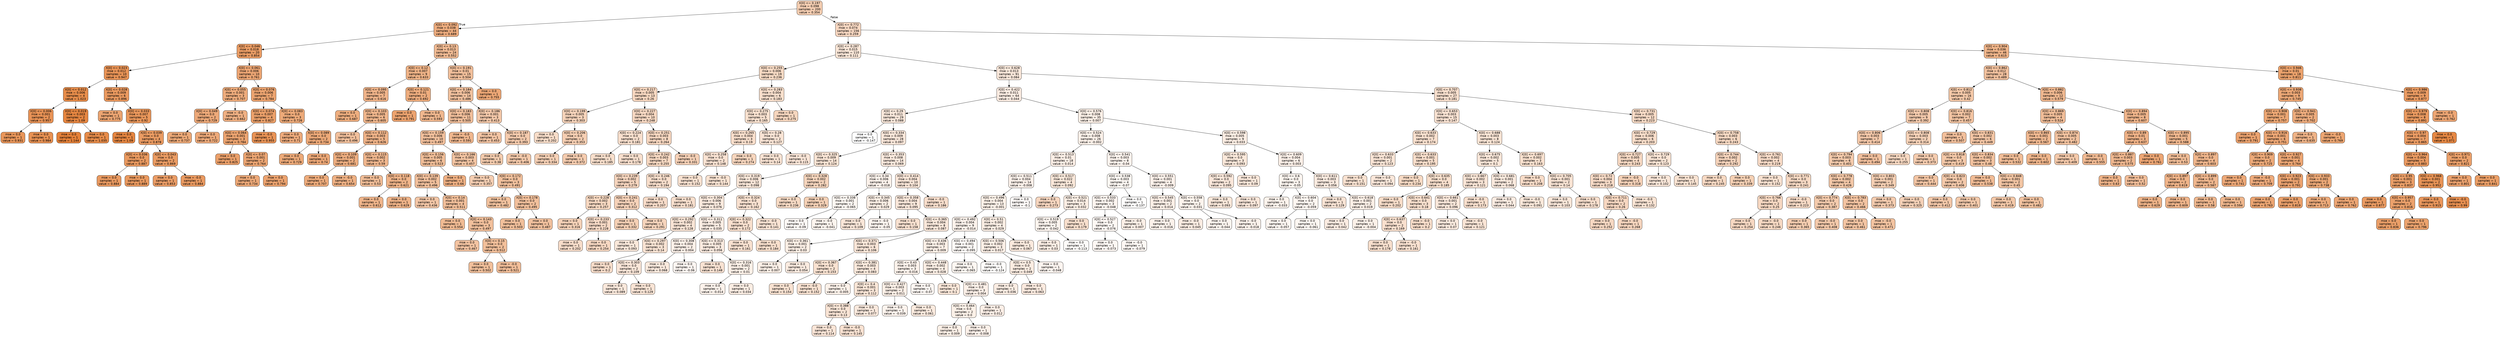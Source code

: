 digraph Tree {
node [shape=box, style="filled, rounded", color="black", fontname=helvetica] ;
edge [fontname=helvetica] ;
0 [label="X[0] <= 0.197\nmse = 0.098\nsamples = 200\nvalue = 0.354", fillcolor="#f5ceb2"] ;
1 [label="X[0] <= 0.092\nmse = 0.038\nsamples = 44\nvalue = 0.689", fillcolor="#eead7f"] ;
0 -> 1 [labeldistance=2.5, labelangle=45, headlabel="True"] ;
2 [label="X[0] <= 0.046\nmse = 0.018\nsamples = 20\nvalue = 0.854", fillcolor="#eb9d65"] ;
1 -> 2 ;
3 [label="X[0] <= 0.023\nmse = 0.012\nsamples = 10\nvalue = 0.947", fillcolor="#e99457"] ;
2 -> 3 ;
4 [label="X[0] <= 0.012\nmse = 0.006\nsamples = 4\nvalue = 1.023", fillcolor="#e78d4b"] ;
3 -> 4 ;
5 [label="X[0] <= 0.006\nmse = 0.001\nsamples = 2\nvalue = 0.957", fillcolor="#e99356"] ;
4 -> 5 ;
6 [label="mse = 0.0\nsamples = 1\nvalue = 0.931", fillcolor="#e9965a"] ;
5 -> 6 ;
7 [label="mse = 0.0\nsamples = 1\nvalue = 0.984", fillcolor="#e89152"] ;
5 -> 7 ;
8 [label="X[0] <= 0.019\nmse = 0.003\nsamples = 2\nvalue = 1.09", fillcolor="#e68641"] ;
4 -> 8 ;
9 [label="mse = 0.0\nsamples = 1\nvalue = 1.144", fillcolor="#e58139"] ;
8 -> 9 ;
10 [label="mse = 0.0\nsamples = 1\nvalue = 1.035", fillcolor="#e78c4a"] ;
8 -> 10 ;
11 [label="X[0] <= 0.028\nmse = 0.009\nsamples = 6\nvalue = 0.896", fillcolor="#ea995f"] ;
3 -> 11 ;
12 [label="mse = 0.0\nsamples = 1\nvalue = 0.775", fillcolor="#eca572"] ;
11 -> 12 ;
13 [label="X[0] <= 0.033\nmse = 0.007\nsamples = 5\nvalue = 0.92", fillcolor="#ea975b"] ;
11 -> 13 ;
14 [label="mse = 0.0\nsamples = 1\nvalue = 1.09", fillcolor="#e68641"] ;
13 -> 14 ;
15 [label="X[0] <= 0.039\nmse = 0.0\nsamples = 4\nvalue = 0.878", fillcolor="#ea9b62"] ;
13 -> 15 ;
16 [label="X[0] <= 0.036\nmse = 0.0\nsamples = 2\nvalue = 0.887", fillcolor="#ea9a60"] ;
15 -> 16 ;
17 [label="mse = 0.0\nsamples = 1\nvalue = 0.884", fillcolor="#ea9a61"] ;
16 -> 17 ;
18 [label="mse = 0.0\nsamples = 1\nvalue = 0.889", fillcolor="#ea9a60"] ;
16 -> 18 ;
19 [label="X[0] <= 0.043\nmse = 0.0\nsamples = 2\nvalue = 0.869", fillcolor="#eb9c63"] ;
15 -> 19 ;
20 [label="mse = 0.0\nsamples = 1\nvalue = 0.853", fillcolor="#eb9d66"] ;
19 -> 20 ;
21 [label="mse = -0.0\nsamples = 1\nvalue = 0.884", fillcolor="#ea9a61"] ;
19 -> 21 ;
22 [label="X[0] <= 0.061\nmse = 0.006\nsamples = 10\nvalue = 0.761", fillcolor="#eda674"] ;
2 -> 22 ;
23 [label="X[0] <= 0.055\nmse = 0.001\nsamples = 3\nvalue = 0.707", fillcolor="#eeac7c"] ;
22 -> 23 ;
24 [label="X[0] <= 0.049\nmse = 0.0\nsamples = 2\nvalue = 0.729", fillcolor="#eda979"] ;
23 -> 24 ;
25 [label="mse = 0.0\nsamples = 1\nvalue = 0.737", fillcolor="#eda977"] ;
24 -> 25 ;
26 [label="mse = 0.0\nsamples = 1\nvalue = 0.722", fillcolor="#eeaa7a"] ;
24 -> 26 ;
27 [label="mse = -0.0\nsamples = 1\nvalue = 0.662", fillcolor="#efb083"] ;
23 -> 27 ;
28 [label="X[0] <= 0.076\nmse = 0.006\nsamples = 7\nvalue = 0.784", fillcolor="#eca470"] ;
22 -> 28 ;
29 [label="X[0] <= 0.074\nmse = 0.007\nsamples = 4\nvalue = 0.827", fillcolor="#eba06a"] ;
28 -> 29 ;
30 [label="X[0] <= 0.064\nmse = 0.001\nsamples = 3\nvalue = 0.784", fillcolor="#eca470"] ;
29 -> 30 ;
31 [label="mse = 0.0\nsamples = 1\nvalue = 0.825", fillcolor="#eba06a"] ;
30 -> 31 ;
32 [label="X[0] <= 0.07\nmse = 0.001\nsamples = 2\nvalue = 0.764", fillcolor="#eda673"] ;
30 -> 32 ;
33 [label="mse = 0.0\nsamples = 1\nvalue = 0.734", fillcolor="#eda978"] ;
32 -> 33 ;
34 [label="mse = 0.0\nsamples = 1\nvalue = 0.794", fillcolor="#eca36f"] ;
32 -> 34 ;
35 [label="mse = -0.0\nsamples = 1\nvalue = 0.955", fillcolor="#e99356"] ;
29 -> 35 ;
36 [label="X[0] <= 0.083\nmse = 0.0\nsamples = 3\nvalue = 0.726", fillcolor="#edaa79"] ;
28 -> 36 ;
37 [label="mse = 0.0\nsamples = 1\nvalue = 0.71", fillcolor="#eeab7c"] ;
36 -> 37 ;
38 [label="X[0] <= 0.089\nmse = 0.0\nsamples = 2\nvalue = 0.734", fillcolor="#eda978"] ;
36 -> 38 ;
39 [label="mse = 0.0\nsamples = 1\nvalue = 0.729", fillcolor="#edaa79"] ;
38 -> 39 ;
40 [label="mse = 0.0\nsamples = 1\nvalue = 0.74", fillcolor="#eda877"] ;
38 -> 40 ;
41 [label="X[0] <= 0.13\nmse = 0.013\nsamples = 24\nvalue = 0.552", fillcolor="#f1bb94"] ;
1 -> 41 ;
42 [label="X[0] <= 0.12\nmse = 0.007\nsamples = 9\nvalue = 0.633", fillcolor="#efb387"] ;
41 -> 42 ;
43 [label="X[0] <= 0.095\nmse = 0.005\nsamples = 7\nvalue = 0.616", fillcolor="#f0b48a"] ;
42 -> 43 ;
44 [label="mse = 0.0\nsamples = 1\nvalue = 0.687", fillcolor="#eeae7f"] ;
43 -> 44 ;
45 [label="X[0] <= 0.103\nmse = 0.005\nsamples = 6\nvalue = 0.605", fillcolor="#f0b68c"] ;
43 -> 45 ;
46 [label="mse = 0.0\nsamples = 1\nvalue = 0.496", fillcolor="#f2c09c"] ;
45 -> 46 ;
47 [label="X[0] <= 0.112\nmse = 0.003\nsamples = 5\nvalue = 0.626", fillcolor="#efb388"] ;
45 -> 47 ;
48 [label="X[0] <= 0.109\nmse = 0.001\nsamples = 2\nvalue = 0.681", fillcolor="#eeae80"] ;
47 -> 48 ;
49 [label="mse = 0.0\nsamples = 1\nvalue = 0.707", fillcolor="#eeac7c"] ;
48 -> 49 ;
50 [label="mse = -0.0\nsamples = 1\nvalue = 0.654", fillcolor="#efb184"] ;
48 -> 50 ;
51 [label="X[0] <= 0.115\nmse = 0.002\nsamples = 3\nvalue = 0.59", fillcolor="#f0b78e"] ;
47 -> 51 ;
52 [label="mse = 0.0\nsamples = 1\nvalue = 0.53", fillcolor="#f1bd97"] ;
51 -> 52 ;
53 [label="X[0] <= 0.118\nmse = 0.0\nsamples = 2\nvalue = 0.621", fillcolor="#f0b489"] ;
51 -> 53 ;
54 [label="mse = 0.0\nsamples = 1\nvalue = 0.612", fillcolor="#f0b58b"] ;
53 -> 54 ;
55 [label="mse = 0.0\nsamples = 1\nvalue = 0.629", fillcolor="#efb388"] ;
53 -> 55 ;
56 [label="X[0] <= 0.121\nmse = 0.01\nsamples = 2\nvalue = 0.692", fillcolor="#eead7e"] ;
42 -> 56 ;
57 [label="mse = 0.0\nsamples = 1\nvalue = 0.791", fillcolor="#eca36f"] ;
56 -> 57 ;
58 [label="mse = 0.0\nsamples = 1\nvalue = 0.593", fillcolor="#f0b78e"] ;
56 -> 58 ;
59 [label="X[0] <= 0.191\nmse = 0.01\nsamples = 15\nvalue = 0.504", fillcolor="#f2bf9b"] ;
41 -> 59 ;
60 [label="X[0] <= 0.184\nmse = 0.006\nsamples = 14\nvalue = 0.486", fillcolor="#f2c19e"] ;
59 -> 60 ;
61 [label="X[0] <= 0.183\nmse = 0.006\nsamples = 11\nvalue = 0.505", fillcolor="#f2bf9b"] ;
60 -> 61 ;
62 [label="X[0] <= 0.159\nmse = 0.006\nsamples = 10\nvalue = 0.497", fillcolor="#f2c09c"] ;
61 -> 62 ;
63 [label="X[0] <= 0.156\nmse = 0.005\nsamples = 6\nvalue = 0.523", fillcolor="#f1be98"] ;
62 -> 63 ;
64 [label="X[0] <= 0.139\nmse = 0.002\nsamples = 5\nvalue = 0.496", fillcolor="#f2c09c"] ;
63 -> 64 ;
65 [label="mse = 0.0\nsamples = 1\nvalue = 0.436", fillcolor="#f3c6a6"] ;
64 -> 65 ;
66 [label="X[0] <= 0.14\nmse = 0.001\nsamples = 4\nvalue = 0.511", fillcolor="#f2bf9a"] ;
64 -> 66 ;
67 [label="mse = 0.0\nsamples = 1\nvalue = 0.554", fillcolor="#f1bb93"] ;
66 -> 67 ;
68 [label="X[0] <= 0.143\nmse = 0.0\nsamples = 3\nvalue = 0.497", fillcolor="#f2c09c"] ;
66 -> 68 ;
69 [label="mse = 0.0\nsamples = 1\nvalue = 0.467", fillcolor="#f3c3a1"] ;
68 -> 69 ;
70 [label="X[0] <= 0.15\nmse = 0.0\nsamples = 2\nvalue = 0.512", fillcolor="#f2bf9a"] ;
68 -> 70 ;
71 [label="mse = 0.0\nsamples = 1\nvalue = 0.502", fillcolor="#f2c09b"] ;
70 -> 71 ;
72 [label="mse = -0.0\nsamples = 1\nvalue = 0.521", fillcolor="#f2be99"] ;
70 -> 72 ;
73 [label="mse = 0.0\nsamples = 1\nvalue = 0.66", fillcolor="#efb083"] ;
63 -> 73 ;
74 [label="X[0] <= 0.166\nmse = 0.003\nsamples = 4\nvalue = 0.457", fillcolor="#f3c4a2"] ;
62 -> 74 ;
75 [label="mse = 0.0\nsamples = 1\nvalue = 0.357", fillcolor="#f5ceb2"] ;
74 -> 75 ;
76 [label="X[0] <= 0.172\nmse = 0.0\nsamples = 3\nvalue = 0.491", fillcolor="#f2c19d"] ;
74 -> 76 ;
77 [label="mse = 0.0\nsamples = 1\nvalue = 0.482", fillcolor="#f2c29e"] ;
76 -> 77 ;
78 [label="X[0] <= 0.178\nmse = 0.0\nsamples = 2\nvalue = 0.495", fillcolor="#f2c09c"] ;
76 -> 78 ;
79 [label="mse = 0.0\nsamples = 1\nvalue = 0.503", fillcolor="#f2c09b"] ;
78 -> 79 ;
80 [label="mse = 0.0\nsamples = 1\nvalue = 0.487", fillcolor="#f2c19e"] ;
78 -> 80 ;
81 [label="mse = -0.0\nsamples = 1\nvalue = 0.591", fillcolor="#f0b78e"] ;
61 -> 81 ;
82 [label="X[0] <= 0.186\nmse = 0.001\nsamples = 3\nvalue = 0.413", fillcolor="#f4c8a9"] ;
60 -> 82 ;
83 [label="mse = 0.0\nsamples = 1\nvalue = 0.453", fillcolor="#f3c4a3"] ;
82 -> 83 ;
84 [label="X[0] <= 0.187\nmse = 0.0\nsamples = 2\nvalue = 0.393", fillcolor="#f4caac"] ;
82 -> 84 ;
85 [label="mse = 0.0\nsamples = 1\nvalue = 0.38", fillcolor="#f4ccae"] ;
84 -> 85 ;
86 [label="mse = -0.0\nsamples = 1\nvalue = 0.406", fillcolor="#f4c9aa"] ;
84 -> 86 ;
87 [label="mse = 0.0\nsamples = 1\nvalue = 0.755", fillcolor="#eda775"] ;
59 -> 87 ;
88 [label="X[0] <= 0.772\nmse = 0.074\nsamples = 156\nvalue = 0.259", fillcolor="#f7d7c1"] ;
0 -> 88 [labeldistance=2.5, labelangle=-45, headlabel="False"] ;
89 [label="X[0] <= 0.287\nmse = 0.015\nsamples = 110\nvalue = 0.111", fillcolor="#fae6d7"] ;
88 -> 89 ;
90 [label="X[0] <= 0.255\nmse = 0.006\nsamples = 19\nvalue = 0.236", fillcolor="#f7dac4"] ;
89 -> 90 ;
91 [label="X[0] <= 0.217\nmse = 0.005\nsamples = 13\nvalue = 0.26", fillcolor="#f7d7c0"] ;
90 -> 91 ;
92 [label="X[0] <= 0.199\nmse = 0.005\nsamples = 3\nvalue = 0.303", fillcolor="#f6d3ba"] ;
91 -> 92 ;
93 [label="mse = 0.0\nsamples = 1\nvalue = 0.202", fillcolor="#f8ddc9"] ;
92 -> 93 ;
94 [label="X[0] <= 0.206\nmse = 0.0\nsamples = 2\nvalue = 0.353", fillcolor="#f5ceb2"] ;
92 -> 94 ;
95 [label="mse = 0.0\nsamples = 1\nvalue = 0.334", fillcolor="#f5d0b5"] ;
94 -> 95 ;
96 [label="mse = 0.0\nsamples = 1\nvalue = 0.372", fillcolor="#f5ccaf"] ;
94 -> 96 ;
97 [label="X[0] <= 0.227\nmse = 0.004\nsamples = 10\nvalue = 0.248", fillcolor="#f7d8c2"] ;
91 -> 97 ;
98 [label="X[0] <= 0.224\nmse = 0.0\nsamples = 2\nvalue = 0.181", fillcolor="#f8dfcd"] ;
97 -> 98 ;
99 [label="mse = 0.0\nsamples = 1\nvalue = 0.185", fillcolor="#f8dfcc"] ;
98 -> 99 ;
100 [label="mse = 0.0\nsamples = 1\nvalue = 0.178", fillcolor="#f8dfcd"] ;
98 -> 100 ;
101 [label="X[0] <= 0.251\nmse = 0.003\nsamples = 8\nvalue = 0.264", fillcolor="#f7d7c0"] ;
97 -> 101 ;
102 [label="X[0] <= 0.242\nmse = 0.003\nsamples = 7\nvalue = 0.255", fillcolor="#f7d8c1"] ;
101 -> 102 ;
103 [label="X[0] <= 0.239\nmse = 0.002\nsamples = 5\nvalue = 0.279", fillcolor="#f6d5be"] ;
102 -> 103 ;
104 [label="X[0] <= 0.228\nmse = 0.002\nsamples = 3\nvalue = 0.257", fillcolor="#f7d8c1"] ;
103 -> 104 ;
105 [label="mse = 0.0\nsamples = 1\nvalue = 0.316", fillcolor="#f6d2b8"] ;
104 -> 105 ;
106 [label="X[0] <= 0.233\nmse = 0.001\nsamples = 2\nvalue = 0.228", fillcolor="#f7dac6"] ;
104 -> 106 ;
107 [label="mse = 0.0\nsamples = 1\nvalue = 0.202", fillcolor="#f8ddca"] ;
106 -> 107 ;
108 [label="mse = 0.0\nsamples = 1\nvalue = 0.254", fillcolor="#f7d8c2"] ;
106 -> 108 ;
109 [label="X[0] <= 0.241\nmse = 0.0\nsamples = 2\nvalue = 0.312", fillcolor="#f6d2b9"] ;
103 -> 109 ;
110 [label="mse = 0.0\nsamples = 1\nvalue = 0.332", fillcolor="#f5d0b5"] ;
109 -> 110 ;
111 [label="mse = 0.0\nsamples = 1\nvalue = 0.291", fillcolor="#f6d4bc"] ;
109 -> 111 ;
112 [label="X[0] <= 0.246\nmse = 0.0\nsamples = 2\nvalue = 0.194", fillcolor="#f8decb"] ;
102 -> 112 ;
113 [label="mse = 0.0\nsamples = 1\nvalue = 0.207", fillcolor="#f8dcc9"] ;
112 -> 113 ;
114 [label="mse = 0.0\nsamples = 1\nvalue = 0.181", fillcolor="#f8dfcd"] ;
112 -> 114 ;
115 [label="mse = -0.0\nsamples = 1\nvalue = 0.331", fillcolor="#f5d0b6"] ;
101 -> 115 ;
116 [label="X[0] <= 0.283\nmse = 0.004\nsamples = 6\nvalue = 0.183", fillcolor="#f8dfcc"] ;
90 -> 116 ;
117 [label="X[0] <= 0.275\nmse = 0.003\nsamples = 5\nvalue = 0.165", fillcolor="#f9e1cf"] ;
116 -> 117 ;
118 [label="X[0] <= 0.265\nmse = 0.004\nsamples = 3\nvalue = 0.19", fillcolor="#f8decb"] ;
117 -> 118 ;
119 [label="X[0] <= 0.258\nmse = 0.0\nsamples = 2\nvalue = 0.148", fillcolor="#f9e2d2"] ;
118 -> 119 ;
120 [label="mse = 0.0\nsamples = 1\nvalue = 0.152", fillcolor="#f9e2d1"] ;
119 -> 120 ;
121 [label="mse = -0.0\nsamples = 1\nvalue = 0.144", fillcolor="#f9e3d2"] ;
119 -> 121 ;
122 [label="mse = 0.0\nsamples = 1\nvalue = 0.274", fillcolor="#f7d6be"] ;
118 -> 122 ;
123 [label="X[0] <= 0.28\nmse = 0.0\nsamples = 2\nvalue = 0.127", fillcolor="#f9e4d5"] ;
117 -> 123 ;
124 [label="mse = 0.0\nsamples = 1\nvalue = 0.14", fillcolor="#f9e3d3"] ;
123 -> 124 ;
125 [label="mse = -0.0\nsamples = 1\nvalue = 0.115", fillcolor="#fae5d7"] ;
123 -> 125 ;
126 [label="mse = 0.0\nsamples = 1\nvalue = 0.275", fillcolor="#f6d6be"] ;
116 -> 126 ;
127 [label="X[0] <= 0.628\nmse = 0.013\nsamples = 91\nvalue = 0.084", fillcolor="#fae8db"] ;
89 -> 127 ;
128 [label="X[0] <= 0.422\nmse = 0.011\nsamples = 64\nvalue = 0.044", fillcolor="#fbece2"] ;
127 -> 128 ;
129 [label="X[0] <= 0.29\nmse = 0.011\nsamples = 29\nvalue = 0.088", fillcolor="#fae8db"] ;
128 -> 129 ;
130 [label="mse = 0.0\nsamples = 1\nvalue = -0.147", fillcolor="#ffffff"] ;
129 -> 130 ;
131 [label="X[0] <= 0.334\nmse = 0.009\nsamples = 28\nvalue = 0.097", fillcolor="#fae7da"] ;
129 -> 131 ;
132 [label="X[0] <= 0.325\nmse = 0.009\nsamples = 14\nvalue = 0.124", fillcolor="#fae5d5"] ;
131 -> 132 ;
133 [label="X[0] <= 0.319\nmse = 0.006\nsamples = 12\nvalue = 0.098", fillcolor="#fae7d9"] ;
132 -> 133 ;
134 [label="X[0] <= 0.304\nmse = 0.006\nsamples = 9\nvalue = 0.076", fillcolor="#fae9dd"] ;
133 -> 134 ;
135 [label="X[0] <= 0.292\nmse = 0.002\nsamples = 4\nvalue = 0.128", fillcolor="#f9e4d5"] ;
134 -> 135 ;
136 [label="mse = 0.0\nsamples = 1\nvalue = 0.093", fillcolor="#fae8da"] ;
135 -> 136 ;
137 [label="X[0] <= 0.297\nmse = 0.002\nsamples = 3\nvalue = 0.14", fillcolor="#f9e3d3"] ;
135 -> 137 ;
138 [label="mse = 0.0\nsamples = 1\nvalue = 0.2", fillcolor="#f8ddca"] ;
137 -> 138 ;
139 [label="X[0] <= 0.303\nmse = 0.0\nsamples = 2\nvalue = 0.109", fillcolor="#fae6d8"] ;
137 -> 139 ;
140 [label="mse = 0.0\nsamples = 1\nvalue = 0.089", fillcolor="#fae8db"] ;
139 -> 140 ;
141 [label="mse = 0.0\nsamples = 1\nvalue = 0.129", fillcolor="#f9e4d5"] ;
139 -> 141 ;
142 [label="X[0] <= 0.311\nmse = 0.005\nsamples = 5\nvalue = 0.035", fillcolor="#fbede3"] ;
134 -> 142 ;
143 [label="X[0] <= 0.308\nmse = 0.004\nsamples = 2\nvalue = 0.004", fillcolor="#fcf0e8"] ;
142 -> 143 ;
144 [label="mse = 0.0\nsamples = 1\nvalue = 0.068", fillcolor="#fbeade"] ;
143 -> 144 ;
145 [label="mse = 0.0\nsamples = 1\nvalue = -0.06", fillcolor="#fdf6f2"] ;
143 -> 145 ;
146 [label="X[0] <= 0.313\nmse = 0.005\nsamples = 3\nvalue = 0.056", fillcolor="#fbebe0"] ;
142 -> 146 ;
147 [label="mse = 0.0\nsamples = 1\nvalue = 0.148", fillcolor="#f9e2d2"] ;
146 -> 147 ;
148 [label="X[0] <= 0.316\nmse = 0.001\nsamples = 2\nvalue = 0.01", fillcolor="#fcf0e7"] ;
146 -> 148 ;
149 [label="mse = 0.0\nsamples = 1\nvalue = -0.014", fillcolor="#fcf2eb"] ;
148 -> 149 ;
150 [label="mse = 0.0\nsamples = 1\nvalue = 0.034", fillcolor="#fbede3"] ;
148 -> 150 ;
151 [label="X[0] <= 0.324\nmse = 0.0\nsamples = 3\nvalue = 0.162", fillcolor="#f9e1d0"] ;
133 -> 151 ;
152 [label="X[0] <= 0.322\nmse = 0.0\nsamples = 2\nvalue = 0.172", fillcolor="#f9e0ce"] ;
151 -> 152 ;
153 [label="mse = 0.0\nsamples = 1\nvalue = 0.161", fillcolor="#f9e1d0"] ;
152 -> 153 ;
154 [label="mse = 0.0\nsamples = 1\nvalue = 0.184", fillcolor="#f8dfcc"] ;
152 -> 154 ;
155 [label="mse = -0.0\nsamples = 1\nvalue = 0.141", fillcolor="#f9e3d3"] ;
151 -> 155 ;
156 [label="X[0] <= 0.328\nmse = 0.002\nsamples = 2\nvalue = 0.282", fillcolor="#f6d5bd"] ;
132 -> 156 ;
157 [label="mse = 0.0\nsamples = 1\nvalue = 0.236", fillcolor="#f7dac4"] ;
156 -> 157 ;
158 [label="mse = 0.0\nsamples = 1\nvalue = 0.329", fillcolor="#f5d1b6"] ;
156 -> 158 ;
159 [label="X[0] <= 0.353\nmse = 0.008\nsamples = 14\nvalue = 0.069", fillcolor="#fbeade"] ;
131 -> 159 ;
160 [label="X[0] <= 0.34\nmse = 0.006\nsamples = 4\nvalue = -0.018", fillcolor="#fcf2eb"] ;
159 -> 160 ;
161 [label="X[0] <= 0.338\nmse = 0.001\nsamples = 2\nvalue = -0.065", fillcolor="#fdf7f2"] ;
160 -> 161 ;
162 [label="mse = 0.0\nsamples = 1\nvalue = -0.09", fillcolor="#fef9f6"] ;
161 -> 162 ;
163 [label="mse = -0.0\nsamples = 1\nvalue = -0.041", fillcolor="#fdf5ef"] ;
161 -> 163 ;
164 [label="X[0] <= 0.345\nmse = 0.006\nsamples = 2\nvalue = 0.029", fillcolor="#fbeee4"] ;
160 -> 164 ;
165 [label="mse = 0.0\nsamples = 1\nvalue = 0.109", fillcolor="#fae6d8"] ;
164 -> 165 ;
166 [label="mse = -0.0\nsamples = 1\nvalue = -0.05", fillcolor="#fdf5f0"] ;
164 -> 166 ;
167 [label="X[0] <= 0.414\nmse = 0.004\nsamples = 10\nvalue = 0.104", fillcolor="#fae6d8"] ;
159 -> 167 ;
168 [label="X[0] <= 0.358\nmse = 0.004\nsamples = 9\nvalue = 0.095", fillcolor="#fae7da"] ;
167 -> 168 ;
169 [label="mse = 0.0\nsamples = 1\nvalue = 0.158", fillcolor="#f9e1d0"] ;
168 -> 169 ;
170 [label="X[0] <= 0.365\nmse = 0.004\nsamples = 8\nvalue = 0.087", fillcolor="#fae8db"] ;
168 -> 170 ;
171 [label="X[0] <= 0.361\nmse = 0.001\nsamples = 2\nvalue = 0.03", fillcolor="#fbeee4"] ;
170 -> 171 ;
172 [label="mse = 0.0\nsamples = 1\nvalue = 0.007", fillcolor="#fcf0e7"] ;
171 -> 172 ;
173 [label="mse = 0.0\nsamples = 1\nvalue = 0.054", fillcolor="#fbebe0"] ;
171 -> 173 ;
174 [label="X[0] <= 0.371\nmse = 0.003\nsamples = 6\nvalue = 0.106", fillcolor="#fae6d8"] ;
170 -> 174 ;
175 [label="X[0] <= 0.367\nmse = 0.0\nsamples = 2\nvalue = 0.153", fillcolor="#f9e2d1"] ;
174 -> 175 ;
176 [label="mse = 0.0\nsamples = 1\nvalue = 0.154", fillcolor="#f9e2d1"] ;
175 -> 176 ;
177 [label="mse = -0.0\nsamples = 1\nvalue = 0.152", fillcolor="#f9e2d1"] ;
175 -> 177 ;
178 [label="X[0] <= 0.381\nmse = 0.003\nsamples = 4\nvalue = 0.083", fillcolor="#fae9dc"] ;
174 -> 178 ;
179 [label="mse = 0.0\nsamples = 1\nvalue = -0.005", fillcolor="#fcf1e9"] ;
178 -> 179 ;
180 [label="X[0] <= 0.4\nmse = 0.001\nsamples = 3\nvalue = 0.112", fillcolor="#fae6d7"] ;
178 -> 180 ;
181 [label="X[0] <= 0.388\nmse = 0.0\nsamples = 2\nvalue = 0.13", fillcolor="#f9e4d5"] ;
180 -> 181 ;
182 [label="mse = 0.0\nsamples = 1\nvalue = 0.114", fillcolor="#fae5d7"] ;
181 -> 182 ;
183 [label="mse = -0.0\nsamples = 1\nvalue = 0.145", fillcolor="#f9e2d2"] ;
181 -> 183 ;
184 [label="mse = 0.0\nsamples = 1\nvalue = 0.077", fillcolor="#fae9dd"] ;
180 -> 184 ;
185 [label="mse = -0.0\nsamples = 1\nvalue = 0.186", fillcolor="#f8decc"] ;
167 -> 185 ;
186 [label="X[0] <= 0.576\nmse = 0.008\nsamples = 35\nvalue = 0.007", fillcolor="#fcf0e7"] ;
128 -> 186 ;
187 [label="X[0] <= 0.524\nmse = 0.008\nsamples = 26\nvalue = -0.002", fillcolor="#fcf1e9"] ;
186 -> 187 ;
188 [label="X[0] <= 0.513\nmse = 0.01\nsamples = 18\nvalue = 0.014", fillcolor="#fcefe6"] ;
187 -> 188 ;
189 [label="X[0] <= 0.511\nmse = 0.004\nsamples = 14\nvalue = -0.008", fillcolor="#fcf1ea"] ;
188 -> 189 ;
190 [label="X[0] <= 0.496\nmse = 0.004\nsamples = 13\nvalue = -0.001", fillcolor="#fcf1e8"] ;
189 -> 190 ;
191 [label="X[0] <= 0.492\nmse = 0.004\nsamples = 9\nvalue = -0.014", fillcolor="#fcf2eb"] ;
190 -> 191 ;
192 [label="X[0] <= 0.436\nmse = 0.003\nsamples = 7\nvalue = 0.009", fillcolor="#fcf0e7"] ;
191 -> 192 ;
193 [label="X[0] <= 0.43\nmse = 0.003\nsamples = 3\nvalue = -0.016", fillcolor="#fcf2eb"] ;
192 -> 193 ;
194 [label="X[0] <= 0.427\nmse = 0.003\nsamples = 2\nvalue = 0.011", fillcolor="#fcf0e7"] ;
193 -> 194 ;
195 [label="mse = 0.0\nsamples = 1\nvalue = -0.039", fillcolor="#fdf4ee"] ;
194 -> 195 ;
196 [label="mse = 0.0\nsamples = 1\nvalue = 0.061", fillcolor="#fbebdf"] ;
194 -> 196 ;
197 [label="mse = 0.0\nsamples = 1\nvalue = -0.07", fillcolor="#fdf7f3"] ;
193 -> 197 ;
198 [label="X[0] <= 0.448\nmse = 0.002\nsamples = 4\nvalue = 0.028", fillcolor="#fbeee4"] ;
192 -> 198 ;
199 [label="mse = 0.0\nsamples = 1\nvalue = 0.1", fillcolor="#fae7d9"] ;
198 -> 199 ;
200 [label="X[0] <= 0.481\nmse = 0.0\nsamples = 3\nvalue = 0.004", fillcolor="#fcf0e8"] ;
198 -> 200 ;
201 [label="X[0] <= 0.464\nmse = 0.0\nsamples = 2\nvalue = 0.0", fillcolor="#fcf1e8"] ;
200 -> 201 ;
202 [label="mse = 0.0\nsamples = 1\nvalue = 0.009", fillcolor="#fcf0e7"] ;
201 -> 202 ;
203 [label="mse = 0.0\nsamples = 1\nvalue = -0.008", fillcolor="#fcf1ea"] ;
201 -> 203 ;
204 [label="mse = 0.0\nsamples = 1\nvalue = 0.012", fillcolor="#fcefe7"] ;
200 -> 204 ;
205 [label="X[0] <= 0.494\nmse = 0.001\nsamples = 2\nvalue = -0.095", fillcolor="#fefaf7"] ;
191 -> 205 ;
206 [label="mse = 0.0\nsamples = 1\nvalue = -0.065", fillcolor="#fdf7f2"] ;
205 -> 206 ;
207 [label="mse = -0.0\nsamples = 1\nvalue = -0.124", fillcolor="#fffdfb"] ;
205 -> 207 ;
208 [label="X[0] <= 0.51\nmse = 0.002\nsamples = 4\nvalue = 0.029", fillcolor="#fbeee4"] ;
190 -> 208 ;
209 [label="X[0] <= 0.506\nmse = 0.002\nsamples = 3\nvalue = 0.017", fillcolor="#fcefe6"] ;
208 -> 209 ;
210 [label="X[0] <= 0.5\nmse = 0.0\nsamples = 2\nvalue = 0.049", fillcolor="#fbece1"] ;
209 -> 210 ;
211 [label="mse = 0.0\nsamples = 1\nvalue = 0.036", fillcolor="#fbede3"] ;
210 -> 211 ;
212 [label="mse = 0.0\nsamples = 1\nvalue = 0.063", fillcolor="#fbeadf"] ;
210 -> 212 ;
213 [label="mse = 0.0\nsamples = 1\nvalue = -0.048", fillcolor="#fdf5f0"] ;
209 -> 213 ;
214 [label="mse = 0.0\nsamples = 1\nvalue = 0.067", fillcolor="#fbeade"] ;
208 -> 214 ;
215 [label="mse = 0.0\nsamples = 1\nvalue = -0.1", fillcolor="#fefaf8"] ;
189 -> 215 ;
216 [label="X[0] <= 0.517\nmse = 0.022\nsamples = 4\nvalue = 0.092", fillcolor="#fae8da"] ;
188 -> 216 ;
217 [label="mse = 0.0\nsamples = 1\nvalue = 0.273", fillcolor="#f7d6bf"] ;
216 -> 217 ;
218 [label="X[0] <= 0.521\nmse = 0.014\nsamples = 3\nvalue = 0.032", fillcolor="#fbeee4"] ;
216 -> 218 ;
219 [label="X[0] <= 0.519\nmse = 0.005\nsamples = 2\nvalue = -0.042", fillcolor="#fdf5ef"] ;
218 -> 219 ;
220 [label="mse = 0.0\nsamples = 1\nvalue = 0.03", fillcolor="#fbeee4"] ;
219 -> 220 ;
221 [label="mse = 0.0\nsamples = 1\nvalue = -0.113", fillcolor="#fefcfa"] ;
219 -> 221 ;
222 [label="mse = 0.0\nsamples = 1\nvalue = 0.179", fillcolor="#f8dfcd"] ;
218 -> 222 ;
223 [label="X[0] <= 0.541\nmse = 0.003\nsamples = 8\nvalue = -0.04", fillcolor="#fdf4ee"] ;
187 -> 223 ;
224 [label="X[0] <= 0.538\nmse = 0.003\nsamples = 4\nvalue = -0.07", fillcolor="#fdf8f3"] ;
223 -> 224 ;
225 [label="X[0] <= 0.533\nmse = 0.002\nsamples = 3\nvalue = -0.048", fillcolor="#fdf5f0"] ;
224 -> 225 ;
226 [label="X[0] <= 0.527\nmse = 0.0\nsamples = 2\nvalue = -0.076", fillcolor="#fef8f4"] ;
225 -> 226 ;
227 [label="mse = 0.0\nsamples = 1\nvalue = -0.073", fillcolor="#fef8f4"] ;
226 -> 227 ;
228 [label="mse = -0.0\nsamples = 1\nvalue = -0.079", fillcolor="#fef8f4"] ;
226 -> 228 ;
229 [label="mse = -0.0\nsamples = 1\nvalue = 0.007", fillcolor="#fcf0e7"] ;
225 -> 229 ;
230 [label="mse = 0.0\nsamples = 1\nvalue = -0.137", fillcolor="#fffefd"] ;
224 -> 230 ;
231 [label="X[0] <= 0.551\nmse = 0.001\nsamples = 4\nvalue = -0.009", fillcolor="#fcf1ea"] ;
223 -> 231 ;
232 [label="X[0] <= 0.545\nmse = 0.001\nsamples = 2\nvalue = 0.014", fillcolor="#fcefe6"] ;
231 -> 232 ;
233 [label="mse = 0.0\nsamples = 1\nvalue = -0.016", fillcolor="#fcf2eb"] ;
232 -> 233 ;
234 [label="mse = -0.0\nsamples = 1\nvalue = 0.045", fillcolor="#fbece2"] ;
232 -> 234 ;
235 [label="X[0] <= 0.558\nmse = 0.0\nsamples = 2\nvalue = -0.031", fillcolor="#fdf4ed"] ;
231 -> 235 ;
236 [label="mse = 0.0\nsamples = 1\nvalue = -0.044", fillcolor="#fdf5ef"] ;
235 -> 236 ;
237 [label="mse = -0.0\nsamples = 1\nvalue = -0.018", fillcolor="#fcf2eb"] ;
235 -> 237 ;
238 [label="X[0] <= 0.598\nmse = 0.005\nsamples = 9\nvalue = 0.033", fillcolor="#fbede3"] ;
186 -> 238 ;
239 [label="X[0] <= 0.595\nmse = 0.0\nsamples = 3\nvalue = 0.093", fillcolor="#fae8da"] ;
238 -> 239 ;
240 [label="X[0] <= 0.592\nmse = 0.0\nsamples = 2\nvalue = 0.095", fillcolor="#fae7da"] ;
239 -> 240 ;
241 [label="mse = 0.0\nsamples = 1\nvalue = 0.093", fillcolor="#fae8da"] ;
240 -> 241 ;
242 [label="mse = 0.0\nsamples = 1\nvalue = 0.097", fillcolor="#fae7da"] ;
240 -> 242 ;
243 [label="mse = 0.0\nsamples = 1\nvalue = 0.09", fillcolor="#fae8db"] ;
239 -> 243 ;
244 [label="X[0] <= 0.609\nmse = 0.004\nsamples = 6\nvalue = 0.003", fillcolor="#fcf0e8"] ;
238 -> 244 ;
245 [label="X[0] <= 0.6\nmse = 0.0\nsamples = 3\nvalue = -0.05", fillcolor="#fdf6f0"] ;
244 -> 245 ;
246 [label="mse = 0.0\nsamples = 1\nvalue = -0.033", fillcolor="#fdf4ed"] ;
245 -> 246 ;
247 [label="X[0] <= 0.604\nmse = 0.0\nsamples = 2\nvalue = -0.059", fillcolor="#fdf6f1"] ;
245 -> 247 ;
248 [label="mse = 0.0\nsamples = 1\nvalue = -0.057", fillcolor="#fdf6f1"] ;
247 -> 248 ;
249 [label="mse = 0.0\nsamples = 1\nvalue = -0.061", fillcolor="#fdf7f2"] ;
247 -> 249 ;
250 [label="X[0] <= 0.611\nmse = 0.003\nsamples = 3\nvalue = 0.056", fillcolor="#fbebe0"] ;
244 -> 250 ;
251 [label="mse = 0.0\nsamples = 1\nvalue = 0.129", fillcolor="#f9e4d5"] ;
250 -> 251 ;
252 [label="X[0] <= 0.618\nmse = 0.001\nsamples = 2\nvalue = 0.019", fillcolor="#fcefe6"] ;
250 -> 252 ;
253 [label="mse = 0.0\nsamples = 1\nvalue = 0.042", fillcolor="#fbece2"] ;
252 -> 253 ;
254 [label="mse = 0.0\nsamples = 1\nvalue = -0.004", fillcolor="#fcf1e9"] ;
252 -> 254 ;
255 [label="X[0] <= 0.707\nmse = 0.005\nsamples = 27\nvalue = 0.181", fillcolor="#f8dfcd"] ;
127 -> 255 ;
256 [label="X[0] <= 0.653\nmse = 0.003\nsamples = 15\nvalue = 0.147", fillcolor="#f9e2d2"] ;
255 -> 256 ;
257 [label="X[0] <= 0.633\nmse = 0.002\nsamples = 7\nvalue = 0.174", fillcolor="#f9e0ce"] ;
256 -> 257 ;
258 [label="X[0] <= 0.633\nmse = 0.001\nsamples = 2\nvalue = 0.123", fillcolor="#fae5d6"] ;
257 -> 258 ;
259 [label="mse = 0.0\nsamples = 1\nvalue = 0.151", fillcolor="#f9e2d1"] ;
258 -> 259 ;
260 [label="mse = 0.0\nsamples = 1\nvalue = 0.094", fillcolor="#fae7da"] ;
258 -> 260 ;
261 [label="X[0] <= 0.633\nmse = 0.001\nsamples = 5\nvalue = 0.195", fillcolor="#f8decb"] ;
257 -> 261 ;
262 [label="mse = 0.0\nsamples = 1\nvalue = 0.234", fillcolor="#f7dac4"] ;
261 -> 262 ;
263 [label="X[0] <= 0.635\nmse = 0.0\nsamples = 4\nvalue = 0.185", fillcolor="#f8dfcc"] ;
261 -> 263 ;
264 [label="mse = 0.0\nsamples = 1\nvalue = 0.202", fillcolor="#f8ddc9"] ;
263 -> 264 ;
265 [label="X[0] <= 0.641\nmse = 0.0\nsamples = 3\nvalue = 0.18", fillcolor="#f8dfcd"] ;
263 -> 265 ;
266 [label="X[0] <= 0.637\nmse = 0.0\nsamples = 2\nvalue = 0.169", fillcolor="#f9e0ce"] ;
265 -> 266 ;
267 [label="mse = 0.0\nsamples = 1\nvalue = 0.178", fillcolor="#f8dfcd"] ;
266 -> 267 ;
268 [label="mse = -0.0\nsamples = 1\nvalue = 0.161", fillcolor="#f9e1d0"] ;
266 -> 268 ;
269 [label="mse = -0.0\nsamples = 1\nvalue = 0.2", fillcolor="#f8ddca"] ;
265 -> 269 ;
270 [label="X[0] <= 0.688\nmse = 0.003\nsamples = 8\nvalue = 0.124", fillcolor="#fae5d5"] ;
256 -> 270 ;
271 [label="X[0] <= 0.675\nmse = 0.002\nsamples = 5\nvalue = 0.1", fillcolor="#fae7d9"] ;
270 -> 271 ;
272 [label="X[0] <= 0.667\nmse = 0.002\nsamples = 3\nvalue = 0.121", fillcolor="#fae5d6"] ;
271 -> 272 ;
273 [label="X[0] <= 0.661\nmse = 0.001\nsamples = 2\nvalue = 0.096", fillcolor="#fae7da"] ;
272 -> 273 ;
274 [label="mse = 0.0\nsamples = 1\nvalue = 0.07", fillcolor="#fbeade"] ;
273 -> 274 ;
275 [label="mse = -0.0\nsamples = 1\nvalue = 0.121", fillcolor="#fae5d6"] ;
273 -> 275 ;
276 [label="mse = -0.0\nsamples = 1\nvalue = 0.173", fillcolor="#f9e0ce"] ;
272 -> 276 ;
277 [label="X[0] <= 0.681\nmse = 0.001\nsamples = 2\nvalue = 0.068", fillcolor="#fbeade"] ;
271 -> 277 ;
278 [label="mse = 0.0\nsamples = 1\nvalue = 0.044", fillcolor="#fbece2"] ;
277 -> 278 ;
279 [label="mse = -0.0\nsamples = 1\nvalue = 0.091", fillcolor="#fae8da"] ;
277 -> 279 ;
280 [label="X[0] <= 0.697\nmse = 0.002\nsamples = 3\nvalue = 0.163", fillcolor="#f9e1cf"] ;
270 -> 280 ;
281 [label="mse = 0.0\nsamples = 1\nvalue = 0.208", fillcolor="#f8dcc8"] ;
280 -> 281 ;
282 [label="X[0] <= 0.705\nmse = 0.001\nsamples = 2\nvalue = 0.14", fillcolor="#f9e3d3"] ;
280 -> 282 ;
283 [label="mse = 0.0\nsamples = 1\nvalue = 0.103", fillcolor="#fae7d9"] ;
282 -> 283 ;
284 [label="mse = 0.0\nsamples = 1\nvalue = 0.178", fillcolor="#f8dfcd"] ;
282 -> 284 ;
285 [label="X[0] <= 0.731\nmse = 0.005\nsamples = 12\nvalue = 0.223", fillcolor="#f8dbc6"] ;
255 -> 285 ;
286 [label="X[0] <= 0.729\nmse = 0.006\nsamples = 6\nvalue = 0.203", fillcolor="#f8ddc9"] ;
285 -> 286 ;
287 [label="X[0] <= 0.727\nmse = 0.005\nsamples = 4\nvalue = 0.243", fillcolor="#f7d9c3"] ;
286 -> 287 ;
288 [label="X[0] <= 0.72\nmse = 0.004\nsamples = 3\nvalue = 0.218", fillcolor="#f8dbc7"] ;
287 -> 288 ;
289 [label="X[0] <= 0.711\nmse = 0.0\nsamples = 2\nvalue = 0.26", fillcolor="#f7d7c1"] ;
288 -> 289 ;
290 [label="mse = 0.0\nsamples = 1\nvalue = 0.252", fillcolor="#f7d8c2"] ;
289 -> 290 ;
291 [label="mse = -0.0\nsamples = 1\nvalue = 0.268", fillcolor="#f7d6bf"] ;
289 -> 291 ;
292 [label="mse = -0.0\nsamples = 1\nvalue = 0.132", fillcolor="#f9e4d4"] ;
288 -> 292 ;
293 [label="mse = -0.0\nsamples = 1\nvalue = 0.318", fillcolor="#f6d2b8"] ;
287 -> 293 ;
294 [label="X[0] <= 0.729\nmse = 0.0\nsamples = 2\nvalue = 0.123", fillcolor="#fae5d5"] ;
286 -> 294 ;
295 [label="mse = 0.0\nsamples = 1\nvalue = 0.102", fillcolor="#fae7d9"] ;
294 -> 295 ;
296 [label="mse = 0.0\nsamples = 1\nvalue = 0.145", fillcolor="#f9e3d2"] ;
294 -> 296 ;
297 [label="X[0] <= 0.758\nmse = 0.003\nsamples = 6\nvalue = 0.243", fillcolor="#f7d9c3"] ;
285 -> 297 ;
298 [label="X[0] <= 0.744\nmse = 0.002\nsamples = 2\nvalue = 0.292", fillcolor="#f6d4bc"] ;
297 -> 298 ;
299 [label="mse = 0.0\nsamples = 1\nvalue = 0.245", fillcolor="#f7d9c3"] ;
298 -> 299 ;
300 [label="mse = 0.0\nsamples = 1\nvalue = 0.339", fillcolor="#f5d0b4"] ;
298 -> 300 ;
301 [label="X[0] <= 0.761\nmse = 0.002\nsamples = 4\nvalue = 0.219", fillcolor="#f8dbc7"] ;
297 -> 301 ;
302 [label="mse = 0.0\nsamples = 1\nvalue = 0.152", fillcolor="#f9e2d1"] ;
301 -> 302 ;
303 [label="X[0] <= 0.771\nmse = 0.0\nsamples = 3\nvalue = 0.241", fillcolor="#f7d9c3"] ;
301 -> 303 ;
304 [label="X[0] <= 0.766\nmse = 0.0\nsamples = 2\nvalue = 0.25", fillcolor="#f7d8c2"] ;
303 -> 304 ;
305 [label="mse = 0.0\nsamples = 1\nvalue = 0.254", fillcolor="#f7d8c2"] ;
304 -> 305 ;
306 [label="mse = -0.0\nsamples = 1\nvalue = 0.246", fillcolor="#f7d9c3"] ;
304 -> 306 ;
307 [label="mse = -0.0\nsamples = 1\nvalue = 0.223", fillcolor="#f8dbc6"] ;
303 -> 307 ;
308 [label="X[0] <= 0.904\nmse = 0.036\nsamples = 46\nvalue = 0.615", fillcolor="#f0b58a"] ;
88 -> 308 ;
309 [label="X[0] <= 0.862\nmse = 0.012\nsamples = 28\nvalue = 0.489", fillcolor="#f2c19e"] ;
308 -> 309 ;
310 [label="X[0] <= 0.812\nmse = 0.005\nsamples = 16\nvalue = 0.42", fillcolor="#f4c8a8"] ;
309 -> 310 ;
311 [label="X[0] <= 0.808\nmse = 0.005\nsamples = 9\nvalue = 0.392", fillcolor="#f4caac"] ;
310 -> 311 ;
312 [label="X[0] <= 0.806\nmse = 0.003\nsamples = 7\nvalue = 0.414", fillcolor="#f4c8a9"] ;
311 -> 312 ;
313 [label="X[0] <= 0.794\nmse = 0.003\nsamples = 6\nvalue = 0.401", fillcolor="#f4caab"] ;
312 -> 313 ;
314 [label="X[0] <= 0.778\nmse = 0.002\nsamples = 4\nvalue = 0.426", fillcolor="#f3c7a7"] ;
313 -> 314 ;
315 [label="X[0] <= 0.774\nmse = 0.0\nsamples = 2\nvalue = 0.387", fillcolor="#f4cbad"] ;
314 -> 315 ;
316 [label="mse = 0.0\nsamples = 1\nvalue = 0.365", fillcolor="#f5cdb0"] ;
315 -> 316 ;
317 [label="mse = -0.0\nsamples = 1\nvalue = 0.408", fillcolor="#f4c9aa"] ;
315 -> 317 ;
318 [label="X[0] <= 0.783\nmse = 0.0\nsamples = 2\nvalue = 0.466", fillcolor="#f3c3a1"] ;
314 -> 318 ;
319 [label="mse = 0.0\nsamples = 1\nvalue = 0.461", fillcolor="#f3c4a2"] ;
318 -> 319 ;
320 [label="mse = -0.0\nsamples = 1\nvalue = 0.471", fillcolor="#f3c3a0"] ;
318 -> 320 ;
321 [label="X[0] <= 0.803\nmse = 0.001\nsamples = 2\nvalue = 0.349", fillcolor="#f5cfb3"] ;
313 -> 321 ;
322 [label="mse = 0.0\nsamples = 1\nvalue = 0.373", fillcolor="#f5ccaf"] ;
321 -> 322 ;
323 [label="mse = 0.0\nsamples = 1\nvalue = 0.325", fillcolor="#f5d1b7"] ;
321 -> 323 ;
324 [label="mse = 0.0\nsamples = 1\nvalue = 0.494", fillcolor="#f2c09d"] ;
312 -> 324 ;
325 [label="X[0] <= 0.808\nmse = 0.003\nsamples = 2\nvalue = 0.314", fillcolor="#f6d2b8"] ;
311 -> 325 ;
326 [label="mse = 0.0\nsamples = 1\nvalue = 0.255", fillcolor="#f7d8c1"] ;
325 -> 326 ;
327 [label="mse = 0.0\nsamples = 1\nvalue = 0.373", fillcolor="#f5ccaf"] ;
325 -> 327 ;
328 [label="X[0] <= 0.816\nmse = 0.002\nsamples = 7\nvalue = 0.457", fillcolor="#f3c4a2"] ;
310 -> 328 ;
329 [label="mse = 0.0\nsamples = 1\nvalue = 0.507", fillcolor="#f2bf9b"] ;
328 -> 329 ;
330 [label="X[0] <= 0.831\nmse = 0.002\nsamples = 6\nvalue = 0.449", fillcolor="#f3c5a4"] ;
328 -> 330 ;
331 [label="X[0] <= 0.818\nmse = 0.0\nsamples = 3\nvalue = 0.419", fillcolor="#f4c8a8"] ;
330 -> 331 ;
332 [label="mse = 0.0\nsamples = 1\nvalue = 0.444", fillcolor="#f3c5a4"] ;
331 -> 332 ;
333 [label="X[0] <= 0.823\nmse = 0.0\nsamples = 2\nvalue = 0.406", fillcolor="#f4c9aa"] ;
331 -> 333 ;
334 [label="mse = 0.0\nsamples = 1\nvalue = 0.412", fillcolor="#f4c8a9"] ;
333 -> 334 ;
335 [label="mse = 0.0\nsamples = 1\nvalue = 0.401", fillcolor="#f4caab"] ;
333 -> 335 ;
336 [label="X[0] <= 0.834\nmse = 0.002\nsamples = 3\nvalue = 0.48", fillcolor="#f2c29f"] ;
330 -> 336 ;
337 [label="mse = 0.0\nsamples = 1\nvalue = 0.538", fillcolor="#f1bc96"] ;
336 -> 337 ;
338 [label="X[0] <= 0.848\nmse = 0.001\nsamples = 2\nvalue = 0.45", fillcolor="#f3c5a3"] ;
336 -> 338 ;
339 [label="mse = 0.0\nsamples = 1\nvalue = 0.419", fillcolor="#f4c8a8"] ;
338 -> 339 ;
340 [label="mse = 0.0\nsamples = 1\nvalue = 0.482", fillcolor="#f2c29f"] ;
338 -> 340 ;
341 [label="X[0] <= 0.882\nmse = 0.006\nsamples = 12\nvalue = 0.579", fillcolor="#f0b890"] ;
309 -> 341 ;
342 [label="X[0] <= 0.869\nmse = 0.005\nsamples = 4\nvalue = 0.524", fillcolor="#f1bd98"] ;
341 -> 342 ;
343 [label="X[0] <= 0.865\nmse = 0.001\nsamples = 2\nvalue = 0.567", fillcolor="#f1b991"] ;
342 -> 343 ;
344 [label="mse = 0.0\nsamples = 1\nvalue = 0.532", fillcolor="#f1bd97"] ;
343 -> 344 ;
345 [label="mse = 0.0\nsamples = 1\nvalue = 0.602", fillcolor="#f0b68c"] ;
343 -> 345 ;
346 [label="X[0] <= 0.874\nmse = 0.005\nsamples = 2\nvalue = 0.482", fillcolor="#f2c29f"] ;
342 -> 346 ;
347 [label="mse = 0.0\nsamples = 1\nvalue = 0.409", fillcolor="#f4c9aa"] ;
346 -> 347 ;
348 [label="mse = -0.0\nsamples = 1\nvalue = 0.555", fillcolor="#f1ba93"] ;
346 -> 348 ;
349 [label="X[0] <= 0.894\nmse = 0.005\nsamples = 8\nvalue = 0.607", fillcolor="#f0b58b"] ;
341 -> 349 ;
350 [label="X[0] <= 0.89\nmse = 0.01\nsamples = 3\nvalue = 0.637", fillcolor="#efb287"] ;
349 -> 350 ;
351 [label="X[0] <= 0.887\nmse = 0.003\nsamples = 2\nvalue = 0.575", fillcolor="#f0b890"] ;
350 -> 351 ;
352 [label="mse = 0.0\nsamples = 1\nvalue = 0.63", fillcolor="#efb388"] ;
351 -> 352 ;
353 [label="mse = 0.0\nsamples = 1\nvalue = 0.52", fillcolor="#f2be99"] ;
351 -> 353 ;
354 [label="mse = 0.0\nsamples = 1\nvalue = 0.761", fillcolor="#eda674"] ;
350 -> 354 ;
355 [label="X[0] <= 0.895\nmse = 0.001\nsamples = 5\nvalue = 0.588", fillcolor="#f0b78e"] ;
349 -> 355 ;
356 [label="mse = 0.0\nsamples = 1\nvalue = 0.53", fillcolor="#f1bd97"] ;
355 -> 356 ;
357 [label="X[0] <= 0.897\nmse = 0.0\nsamples = 4\nvalue = 0.603", fillcolor="#f0b68c"] ;
355 -> 357 ;
358 [label="X[0] <= 0.897\nmse = 0.0\nsamples = 2\nvalue = 0.619", fillcolor="#f0b489"] ;
357 -> 358 ;
359 [label="mse = 0.0\nsamples = 1\nvalue = 0.629", fillcolor="#efb388"] ;
358 -> 359 ;
360 [label="mse = 0.0\nsamples = 1\nvalue = 0.609", fillcolor="#f0b58b"] ;
358 -> 360 ;
361 [label="X[0] <= 0.899\nmse = 0.0\nsamples = 2\nvalue = 0.587", fillcolor="#f0b78e"] ;
357 -> 361 ;
362 [label="mse = 0.0\nsamples = 1\nvalue = 0.58", fillcolor="#f0b88f"] ;
361 -> 362 ;
363 [label="mse = 0.0\nsamples = 1\nvalue = 0.594", fillcolor="#f0b78d"] ;
361 -> 363 ;
364 [label="X[0] <= 0.946\nmse = 0.01\nsamples = 18\nvalue = 0.811", fillcolor="#eca26c"] ;
308 -> 364 ;
365 [label="X[0] <= 0.938\nmse = 0.003\nsamples = 9\nvalue = 0.745", fillcolor="#eda876"] ;
364 -> 365 ;
366 [label="X[0] <= 0.908\nmse = 0.001\nsamples = 7\nvalue = 0.757", fillcolor="#eda774"] ;
365 -> 366 ;
367 [label="mse = 0.0\nsamples = 1\nvalue = 0.791", fillcolor="#eca36f"] ;
366 -> 367 ;
368 [label="X[0] <= 0.916\nmse = 0.001\nsamples = 6\nvalue = 0.751", fillcolor="#eda775"] ;
366 -> 368 ;
369 [label="X[0] <= 0.909\nmse = 0.0\nsamples = 2\nvalue = 0.725", fillcolor="#edaa79"] ;
368 -> 369 ;
370 [label="mse = 0.0\nsamples = 1\nvalue = 0.741", fillcolor="#eda877"] ;
369 -> 370 ;
371 [label="mse = -0.0\nsamples = 1\nvalue = 0.709", fillcolor="#eeab7c"] ;
369 -> 371 ;
372 [label="X[0] <= 0.927\nmse = 0.001\nsamples = 4\nvalue = 0.764", fillcolor="#eda673"] ;
368 -> 372 ;
373 [label="X[0] <= 0.923\nmse = 0.001\nsamples = 2\nvalue = 0.791", fillcolor="#eca36f"] ;
372 -> 373 ;
374 [label="mse = 0.0\nsamples = 1\nvalue = 0.763", fillcolor="#eda673"] ;
373 -> 374 ;
375 [label="mse = 0.0\nsamples = 1\nvalue = 0.819", fillcolor="#eca16b"] ;
373 -> 375 ;
376 [label="X[0] <= 0.933\nmse = 0.001\nsamples = 2\nvalue = 0.738", fillcolor="#eda977"] ;
372 -> 376 ;
377 [label="mse = 0.0\nsamples = 1\nvalue = 0.713", fillcolor="#eeab7b"] ;
376 -> 377 ;
378 [label="mse = 0.0\nsamples = 1\nvalue = 0.762", fillcolor="#eda674"] ;
376 -> 378 ;
379 [label="X[0] <= 0.941\nmse = 0.005\nsamples = 2\nvalue = 0.702", fillcolor="#eeac7d"] ;
365 -> 379 ;
380 [label="mse = 0.0\nsamples = 1\nvalue = 0.635", fillcolor="#efb387"] ;
379 -> 380 ;
381 [label="mse = -0.0\nsamples = 1\nvalue = 0.769", fillcolor="#eda672"] ;
379 -> 381 ;
382 [label="X[0] <= 0.986\nmse = 0.009\nsamples = 9\nvalue = 0.877", fillcolor="#ea9b62"] ;
364 -> 382 ;
383 [label="X[0] <= 0.979\nmse = 0.008\nsamples = 8\nvalue = 0.891", fillcolor="#ea9a60"] ;
382 -> 383 ;
384 [label="X[0] <= 0.97\nmse = 0.004\nsamples = 7\nvalue = 0.865", fillcolor="#eb9c64"] ;
383 -> 384 ;
385 [label="X[0] <= 0.964\nmse = 0.004\nsamples = 5\nvalue = 0.883", fillcolor="#ea9a61"] ;
384 -> 385 ;
386 [label="X[0] <= 0.95\nmse = 0.001\nsamples = 3\nvalue = 0.837", fillcolor="#eb9f68"] ;
385 -> 386 ;
387 [label="mse = 0.0\nsamples = 1\nvalue = 0.877", fillcolor="#ea9b62"] ;
386 -> 387 ;
388 [label="X[0] <= 0.957\nmse = 0.0\nsamples = 2\nvalue = 0.816", fillcolor="#eca16b"] ;
386 -> 388 ;
389 [label="mse = 0.0\nsamples = 1\nvalue = 0.836", fillcolor="#eb9f68"] ;
388 -> 389 ;
390 [label="mse = 0.0\nsamples = 1\nvalue = 0.796", fillcolor="#eca36e"] ;
388 -> 390 ;
391 [label="X[0] <= 0.968\nmse = 0.001\nsamples = 2\nvalue = 0.952", fillcolor="#e99456"] ;
385 -> 391 ;
392 [label="mse = 0.0\nsamples = 1\nvalue = 0.915", fillcolor="#ea975c"] ;
391 -> 392 ;
393 [label="mse = -0.0\nsamples = 1\nvalue = 0.99", fillcolor="#e89051"] ;
391 -> 393 ;
394 [label="X[0] <= 0.971\nmse = 0.0\nsamples = 2\nvalue = 0.821", fillcolor="#eca16b"] ;
384 -> 394 ;
395 [label="mse = 0.0\nsamples = 1\nvalue = 0.801", fillcolor="#eca26e"] ;
394 -> 395 ;
396 [label="mse = 0.0\nsamples = 1\nvalue = 0.841", fillcolor="#eb9f67"] ;
394 -> 396 ;
397 [label="mse = 0.0\nsamples = 1\nvalue = 1.071", fillcolor="#e68844"] ;
383 -> 397 ;
398 [label="mse = -0.0\nsamples = 1\nvalue = 0.762", fillcolor="#eda674"] ;
382 -> 398 ;
}
